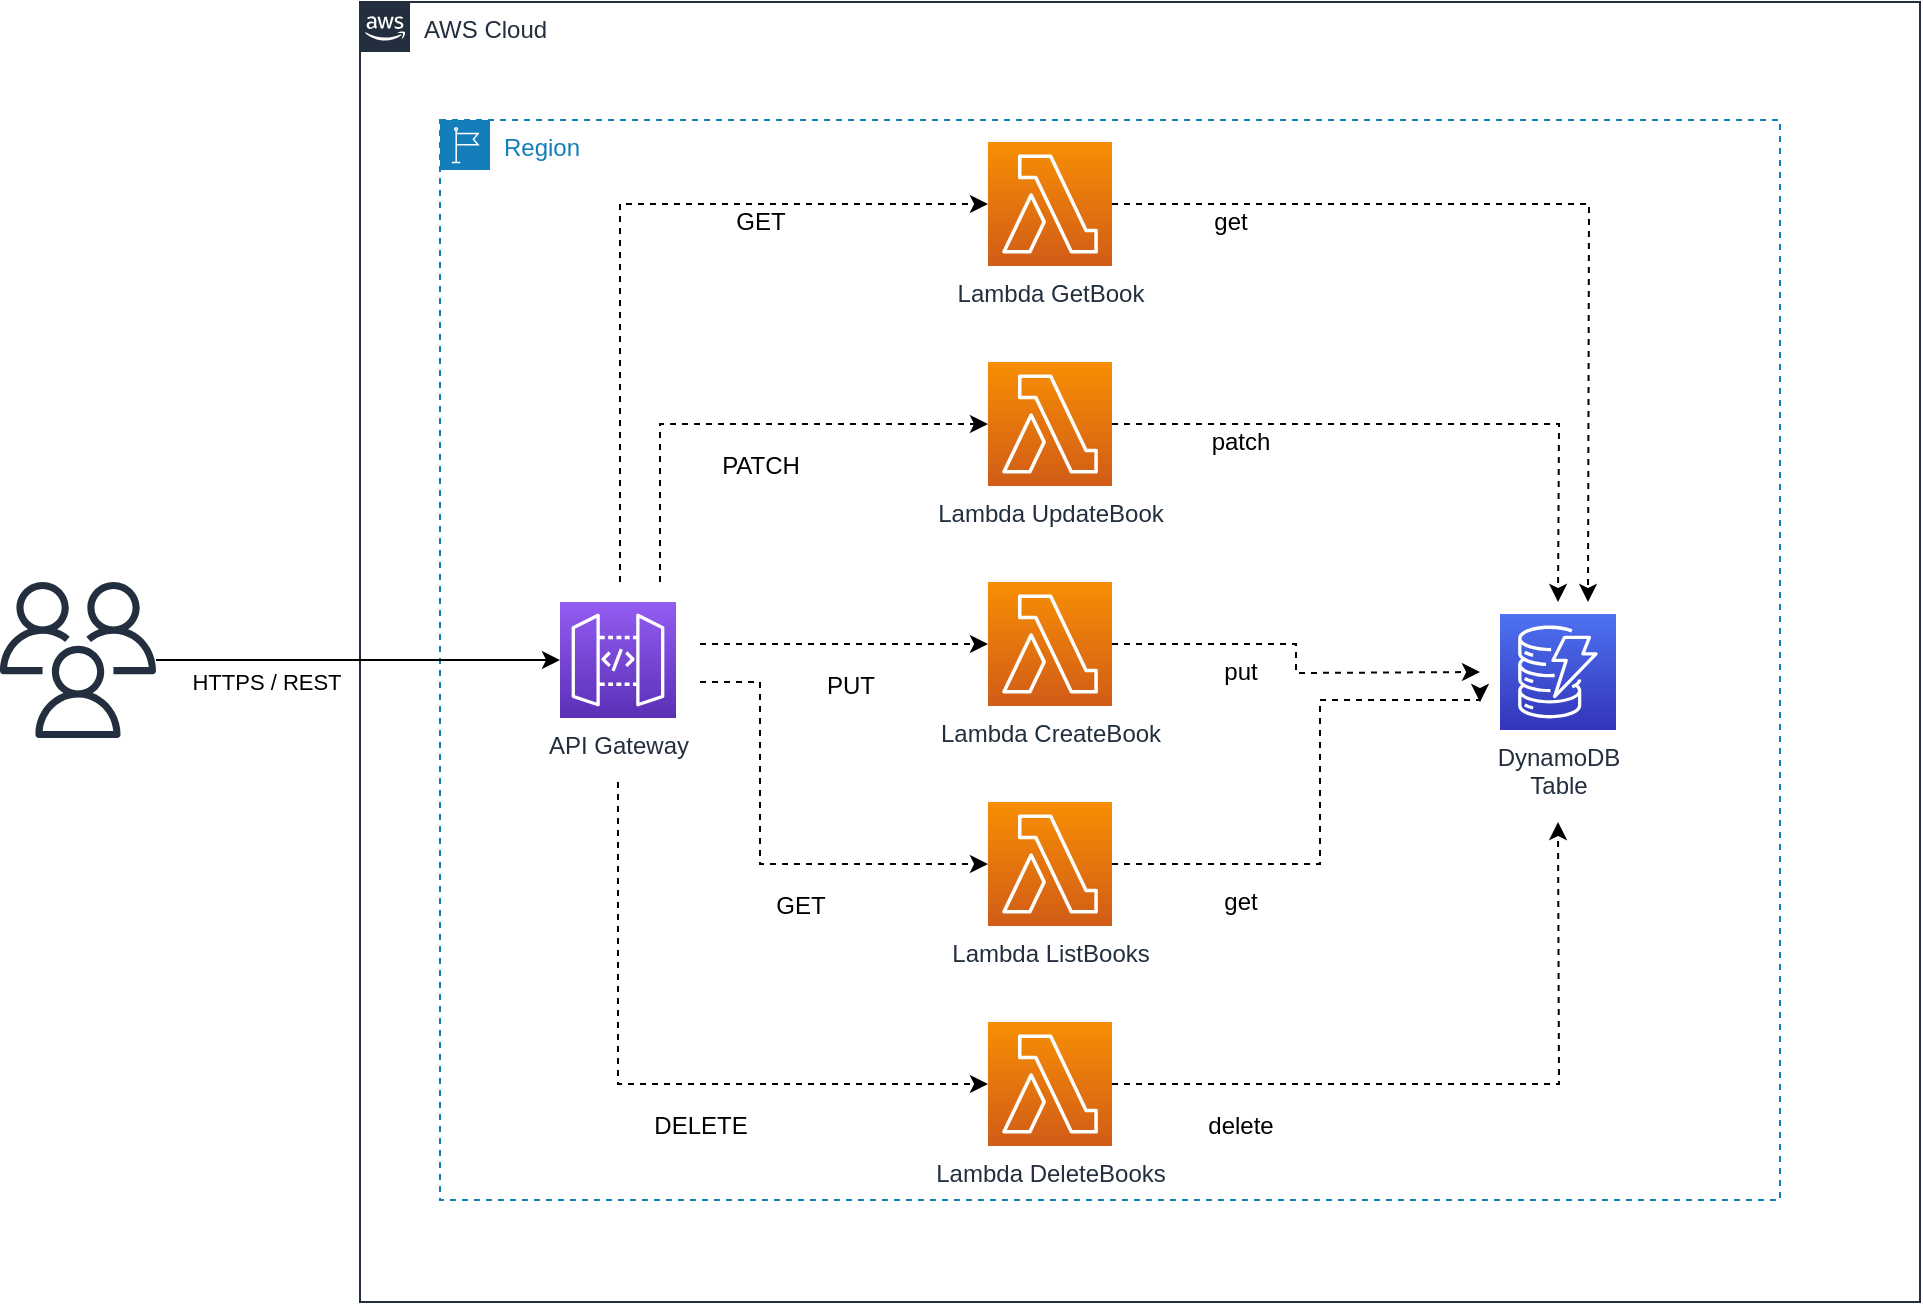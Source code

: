 <mxfile>
    <diagram id="Ht1M8jgEwFfnCIfOTk4-" name="Page-1">
        <mxGraphModel dx="1026" dy="309" grid="1" gridSize="10" guides="1" tooltips="1" connect="1" arrows="1" fold="1" page="1" pageScale="1" pageWidth="1169" pageHeight="827" math="0" shadow="0">
            <root>
                <mxCell id="0"/>
                <mxCell id="1" parent="0"/>
                <mxCell id="FqP7iUfW-RrtiVTPv17M-3" value="Region" style="points=[[0,0],[0.25,0],[0.5,0],[0.75,0],[1,0],[1,0.25],[1,0.5],[1,0.75],[1,1],[0.75,1],[0.5,1],[0.25,1],[0,1],[0,0.75],[0,0.5],[0,0.25]];outlineConnect=0;gradientColor=none;html=1;whiteSpace=wrap;fontSize=12;fontStyle=0;shape=mxgraph.aws4.group;grIcon=mxgraph.aws4.group_region;strokeColor=#147EBA;fillColor=none;verticalAlign=top;align=left;spacingLeft=30;fontColor=#147EBA;dashed=1;" parent="1" vertex="1">
                    <mxGeometry x="280" y="109" width="670" height="540" as="geometry"/>
                </mxCell>
                <mxCell id="UEzPUAAOIrF-is8g5C7q-74" value="AWS Cloud" style="points=[[0,0],[0.25,0],[0.5,0],[0.75,0],[1,0],[1,0.25],[1,0.5],[1,0.75],[1,1],[0.75,1],[0.5,1],[0.25,1],[0,1],[0,0.75],[0,0.5],[0,0.25]];outlineConnect=0;gradientColor=none;html=1;whiteSpace=wrap;fontSize=12;fontStyle=0;shape=mxgraph.aws4.group;grIcon=mxgraph.aws4.group_aws_cloud_alt;strokeColor=#232F3E;fillColor=none;verticalAlign=top;align=left;spacingLeft=30;fontColor=#232F3E;dashed=0;labelBackgroundColor=#ffffff;" parent="1" vertex="1">
                    <mxGeometry x="240" y="50" width="780" height="650" as="geometry"/>
                </mxCell>
                <mxCell id="FqP7iUfW-RrtiVTPv17M-4" style="edgeStyle=orthogonalEdgeStyle;rounded=0;orthogonalLoop=1;jettySize=auto;html=1;" parent="1" source="FqP7iUfW-RrtiVTPv17M-1" target="FqP7iUfW-RrtiVTPv17M-2" edge="1">
                    <mxGeometry relative="1" as="geometry"/>
                </mxCell>
                <mxCell id="FqP7iUfW-RrtiVTPv17M-6" value="HTTPS / REST" style="edgeLabel;html=1;align=center;verticalAlign=middle;resizable=0;points=[];" parent="FqP7iUfW-RrtiVTPv17M-4" vertex="1" connectable="0">
                    <mxGeometry x="-0.357" y="-1" relative="1" as="geometry">
                        <mxPoint x="-10" y="10" as="offset"/>
                    </mxGeometry>
                </mxCell>
                <mxCell id="FqP7iUfW-RrtiVTPv17M-1" value="" style="outlineConnect=0;fontColor=#232F3E;gradientColor=none;fillColor=#232F3E;strokeColor=none;dashed=0;verticalLabelPosition=bottom;verticalAlign=top;align=center;html=1;fontSize=12;fontStyle=0;aspect=fixed;pointerEvents=1;shape=mxgraph.aws4.users;" parent="1" vertex="1">
                    <mxGeometry x="60" y="340" width="78" height="78" as="geometry"/>
                </mxCell>
                <mxCell id="FqP7iUfW-RrtiVTPv17M-16" style="edgeStyle=orthogonalEdgeStyle;rounded=0;orthogonalLoop=1;jettySize=auto;html=1;entryX=0;entryY=0.5;entryDx=0;entryDy=0;entryPerimeter=0;dashed=1;" parent="1" target="FqP7iUfW-RrtiVTPv17M-13" edge="1">
                    <mxGeometry relative="1" as="geometry">
                        <mxPoint x="369" y="440" as="sourcePoint"/>
                        <Array as="points">
                            <mxPoint x="369" y="591"/>
                        </Array>
                    </mxGeometry>
                </mxCell>
                <mxCell id="FqP7iUfW-RrtiVTPv17M-17" style="edgeStyle=orthogonalEdgeStyle;rounded=0;orthogonalLoop=1;jettySize=auto;html=1;entryX=0;entryY=0.5;entryDx=0;entryDy=0;entryPerimeter=0;dashed=1;" parent="1" target="FqP7iUfW-RrtiVTPv17M-12" edge="1">
                    <mxGeometry relative="1" as="geometry">
                        <mxPoint x="410" y="390" as="sourcePoint"/>
                        <Array as="points">
                            <mxPoint x="440" y="390"/>
                            <mxPoint x="440" y="481"/>
                        </Array>
                    </mxGeometry>
                </mxCell>
                <mxCell id="FqP7iUfW-RrtiVTPv17M-18" style="edgeStyle=orthogonalEdgeStyle;rounded=0;orthogonalLoop=1;jettySize=auto;html=1;dashed=1;" parent="1" target="FqP7iUfW-RrtiVTPv17M-11" edge="1">
                    <mxGeometry relative="1" as="geometry">
                        <mxPoint x="410" y="371" as="sourcePoint"/>
                        <Array as="points">
                            <mxPoint x="440" y="371"/>
                            <mxPoint x="440" y="371"/>
                        </Array>
                    </mxGeometry>
                </mxCell>
                <mxCell id="FqP7iUfW-RrtiVTPv17M-19" style="edgeStyle=orthogonalEdgeStyle;rounded=0;orthogonalLoop=1;jettySize=auto;html=1;dashed=1;" parent="1" edge="1">
                    <mxGeometry relative="1" as="geometry">
                        <mxPoint x="390" y="340" as="sourcePoint"/>
                        <mxPoint x="554" y="261" as="targetPoint"/>
                        <Array as="points">
                            <mxPoint x="390" y="261"/>
                        </Array>
                    </mxGeometry>
                </mxCell>
                <mxCell id="FqP7iUfW-RrtiVTPv17M-2" value="API Gateway" style="points=[[0,0,0],[0.25,0,0],[0.5,0,0],[0.75,0,0],[1,0,0],[0,1,0],[0.25,1,0],[0.5,1,0],[0.75,1,0],[1,1,0],[0,0.25,0],[0,0.5,0],[0,0.75,0],[1,0.25,0],[1,0.5,0],[1,0.75,0]];outlineConnect=0;fontColor=#232F3E;gradientColor=#945DF2;gradientDirection=north;fillColor=#5A30B5;strokeColor=#ffffff;dashed=0;verticalLabelPosition=bottom;verticalAlign=top;align=center;html=1;fontSize=12;fontStyle=0;aspect=fixed;shape=mxgraph.aws4.resourceIcon;resIcon=mxgraph.aws4.api_gateway;" parent="1" vertex="1">
                    <mxGeometry x="340" y="350" width="58" height="58" as="geometry"/>
                </mxCell>
                <mxCell id="FqP7iUfW-RrtiVTPv17M-39" style="edgeStyle=orthogonalEdgeStyle;rounded=0;orthogonalLoop=1;jettySize=auto;html=1;dashed=1;" parent="1" source="FqP7iUfW-RrtiVTPv17M-5" edge="1">
                    <mxGeometry relative="1" as="geometry">
                        <mxPoint x="839" y="350" as="targetPoint"/>
                    </mxGeometry>
                </mxCell>
                <mxCell id="FqP7iUfW-RrtiVTPv17M-5" value="Lambda UpdateBook" style="points=[[0,0,0],[0.25,0,0],[0.5,0,0],[0.75,0,0],[1,0,0],[0,1,0],[0.25,1,0],[0.5,1,0],[0.75,1,0],[1,1,0],[0,0.25,0],[0,0.5,0],[0,0.75,0],[1,0.25,0],[1,0.5,0],[1,0.75,0]];outlineConnect=0;fontColor=#232F3E;gradientColor=#F78E04;gradientDirection=north;fillColor=#D05C17;strokeColor=#ffffff;dashed=0;verticalLabelPosition=bottom;verticalAlign=top;align=center;html=1;fontSize=12;fontStyle=0;aspect=fixed;shape=mxgraph.aws4.resourceIcon;resIcon=mxgraph.aws4.lambda;" parent="1" vertex="1">
                    <mxGeometry x="554" y="230" width="62" height="62" as="geometry"/>
                </mxCell>
                <mxCell id="FqP7iUfW-RrtiVTPv17M-38" style="edgeStyle=orthogonalEdgeStyle;rounded=0;orthogonalLoop=1;jettySize=auto;html=1;dashed=1;" parent="1" source="FqP7iUfW-RrtiVTPv17M-10" edge="1">
                    <mxGeometry relative="1" as="geometry">
                        <mxPoint x="854" y="350" as="targetPoint"/>
                    </mxGeometry>
                </mxCell>
                <mxCell id="FqP7iUfW-RrtiVTPv17M-10" value="Lambda GetBook" style="points=[[0,0,0],[0.25,0,0],[0.5,0,0],[0.75,0,0],[1,0,0],[0,1,0],[0.25,1,0],[0.5,1,0],[0.75,1,0],[1,1,0],[0,0.25,0],[0,0.5,0],[0,0.75,0],[1,0.25,0],[1,0.5,0],[1,0.75,0]];outlineConnect=0;fontColor=#232F3E;gradientColor=#F78E04;gradientDirection=north;fillColor=#D05C17;strokeColor=#ffffff;dashed=0;verticalLabelPosition=bottom;verticalAlign=top;align=center;html=1;fontSize=12;fontStyle=0;aspect=fixed;shape=mxgraph.aws4.resourceIcon;resIcon=mxgraph.aws4.lambda;" parent="1" vertex="1">
                    <mxGeometry x="554" y="120" width="62" height="62" as="geometry"/>
                </mxCell>
                <mxCell id="FqP7iUfW-RrtiVTPv17M-32" style="edgeStyle=orthogonalEdgeStyle;rounded=0;orthogonalLoop=1;jettySize=auto;html=1;dashed=1;" parent="1" source="FqP7iUfW-RrtiVTPv17M-11" edge="1">
                    <mxGeometry relative="1" as="geometry">
                        <mxPoint x="800" y="385" as="targetPoint"/>
                    </mxGeometry>
                </mxCell>
                <mxCell id="FqP7iUfW-RrtiVTPv17M-11" value="Lambda CreateBook" style="points=[[0,0,0],[0.25,0,0],[0.5,0,0],[0.75,0,0],[1,0,0],[0,1,0],[0.25,1,0],[0.5,1,0],[0.75,1,0],[1,1,0],[0,0.25,0],[0,0.5,0],[0,0.75,0],[1,0.25,0],[1,0.5,0],[1,0.75,0]];outlineConnect=0;fontColor=#232F3E;gradientColor=#F78E04;gradientDirection=north;fillColor=#D05C17;strokeColor=#ffffff;dashed=0;verticalLabelPosition=bottom;verticalAlign=top;align=center;html=1;fontSize=12;fontStyle=0;aspect=fixed;shape=mxgraph.aws4.resourceIcon;resIcon=mxgraph.aws4.lambda;" parent="1" vertex="1">
                    <mxGeometry x="554" y="340" width="62" height="62" as="geometry"/>
                </mxCell>
                <mxCell id="FqP7iUfW-RrtiVTPv17M-30" style="edgeStyle=orthogonalEdgeStyle;rounded=0;orthogonalLoop=1;jettySize=auto;html=1;dashed=1;" parent="1" source="FqP7iUfW-RrtiVTPv17M-12" edge="1">
                    <mxGeometry relative="1" as="geometry">
                        <mxPoint x="800" y="400" as="targetPoint"/>
                        <Array as="points">
                            <mxPoint x="720" y="481"/>
                            <mxPoint x="720" y="399"/>
                        </Array>
                    </mxGeometry>
                </mxCell>
                <mxCell id="FqP7iUfW-RrtiVTPv17M-12" value="Lambda ListBooks" style="points=[[0,0,0],[0.25,0,0],[0.5,0,0],[0.75,0,0],[1,0,0],[0,1,0],[0.25,1,0],[0.5,1,0],[0.75,1,0],[1,1,0],[0,0.25,0],[0,0.5,0],[0,0.75,0],[1,0.25,0],[1,0.5,0],[1,0.75,0]];outlineConnect=0;fontColor=#232F3E;gradientColor=#F78E04;gradientDirection=north;fillColor=#D05C17;strokeColor=#ffffff;dashed=0;verticalLabelPosition=bottom;verticalAlign=top;align=center;html=1;fontSize=12;fontStyle=0;aspect=fixed;shape=mxgraph.aws4.resourceIcon;resIcon=mxgraph.aws4.lambda;" parent="1" vertex="1">
                    <mxGeometry x="554" y="450" width="62" height="62" as="geometry"/>
                </mxCell>
                <mxCell id="FqP7iUfW-RrtiVTPv17M-31" style="edgeStyle=orthogonalEdgeStyle;rounded=0;orthogonalLoop=1;jettySize=auto;html=1;dashed=1;" parent="1" source="FqP7iUfW-RrtiVTPv17M-13" edge="1">
                    <mxGeometry relative="1" as="geometry">
                        <mxPoint x="839" y="460" as="targetPoint"/>
                    </mxGeometry>
                </mxCell>
                <mxCell id="FqP7iUfW-RrtiVTPv17M-13" value="Lambda DeleteBooks" style="points=[[0,0,0],[0.25,0,0],[0.5,0,0],[0.75,0,0],[1,0,0],[0,1,0],[0.25,1,0],[0.5,1,0],[0.75,1,0],[1,1,0],[0,0.25,0],[0,0.5,0],[0,0.75,0],[1,0.25,0],[1,0.5,0],[1,0.75,0]];outlineConnect=0;fontColor=#232F3E;gradientColor=#F78E04;gradientDirection=north;fillColor=#D05C17;strokeColor=#ffffff;dashed=0;verticalLabelPosition=bottom;verticalAlign=top;align=center;html=1;fontSize=12;fontStyle=0;aspect=fixed;shape=mxgraph.aws4.resourceIcon;resIcon=mxgraph.aws4.lambda;" parent="1" vertex="1">
                    <mxGeometry x="554" y="560" width="62" height="62" as="geometry"/>
                </mxCell>
                <mxCell id="FqP7iUfW-RrtiVTPv17M-20" value="GET" style="text;html=1;align=center;verticalAlign=middle;resizable=0;points=[];autosize=1;strokeColor=none;" parent="1" vertex="1">
                    <mxGeometry x="420" y="150" width="40" height="20" as="geometry"/>
                </mxCell>
                <mxCell id="FqP7iUfW-RrtiVTPv17M-21" style="edgeStyle=orthogonalEdgeStyle;rounded=0;orthogonalLoop=1;jettySize=auto;html=1;dashed=1;entryX=0;entryY=0.5;entryDx=0;entryDy=0;entryPerimeter=0;" parent="1" target="FqP7iUfW-RrtiVTPv17M-10" edge="1">
                    <mxGeometry relative="1" as="geometry">
                        <mxPoint x="370" y="340" as="sourcePoint"/>
                        <mxPoint x="564" y="271" as="targetPoint"/>
                        <Array as="points">
                            <mxPoint x="370" y="151"/>
                        </Array>
                    </mxGeometry>
                </mxCell>
                <mxCell id="FqP7iUfW-RrtiVTPv17M-23" value="PATCH" style="text;html=1;align=center;verticalAlign=middle;resizable=0;points=[];autosize=1;strokeColor=none;" parent="1" vertex="1">
                    <mxGeometry x="415" y="272" width="50" height="20" as="geometry"/>
                </mxCell>
                <mxCell id="FqP7iUfW-RrtiVTPv17M-24" value="PUT" style="text;html=1;align=center;verticalAlign=middle;resizable=0;points=[];autosize=1;strokeColor=none;" parent="1" vertex="1">
                    <mxGeometry x="465" y="382" width="40" height="20" as="geometry"/>
                </mxCell>
                <mxCell id="FqP7iUfW-RrtiVTPv17M-25" value="GET" style="text;html=1;align=center;verticalAlign=middle;resizable=0;points=[];autosize=1;strokeColor=none;" parent="1" vertex="1">
                    <mxGeometry x="440" y="492" width="40" height="20" as="geometry"/>
                </mxCell>
                <mxCell id="FqP7iUfW-RrtiVTPv17M-26" value="DELETE" style="text;html=1;align=center;verticalAlign=middle;resizable=0;points=[];autosize=1;strokeColor=none;" parent="1" vertex="1">
                    <mxGeometry x="380" y="602" width="60" height="20" as="geometry"/>
                </mxCell>
                <mxCell id="FqP7iUfW-RrtiVTPv17M-27" value="DynamoDB &lt;br&gt;Table" style="points=[[0,0,0],[0.25,0,0],[0.5,0,0],[0.75,0,0],[1,0,0],[0,1,0],[0.25,1,0],[0.5,1,0],[0.75,1,0],[1,1,0],[0,0.25,0],[0,0.5,0],[0,0.75,0],[1,0.25,0],[1,0.5,0],[1,0.75,0]];outlineConnect=0;fontColor=#232F3E;gradientColor=#4D72F3;gradientDirection=north;fillColor=#3334B9;strokeColor=#ffffff;dashed=0;verticalLabelPosition=bottom;verticalAlign=top;align=center;html=1;fontSize=12;fontStyle=0;aspect=fixed;shape=mxgraph.aws4.resourceIcon;resIcon=mxgraph.aws4.dynamodb;" parent="1" vertex="1">
                    <mxGeometry x="810" y="356" width="58" height="58" as="geometry"/>
                </mxCell>
                <mxCell id="FqP7iUfW-RrtiVTPv17M-33" value="patch" style="text;html=1;align=center;verticalAlign=middle;resizable=0;points=[];autosize=1;strokeColor=none;" parent="1" vertex="1">
                    <mxGeometry x="660" y="260" width="40" height="20" as="geometry"/>
                </mxCell>
                <mxCell id="FqP7iUfW-RrtiVTPv17M-34" value="put" style="text;html=1;align=center;verticalAlign=middle;resizable=0;points=[];autosize=1;strokeColor=none;" parent="1" vertex="1">
                    <mxGeometry x="665" y="375" width="30" height="20" as="geometry"/>
                </mxCell>
                <mxCell id="FqP7iUfW-RrtiVTPv17M-36" value="get" style="text;html=1;align=center;verticalAlign=middle;resizable=0;points=[];autosize=1;strokeColor=none;" parent="1" vertex="1">
                    <mxGeometry x="665" y="490" width="30" height="20" as="geometry"/>
                </mxCell>
                <mxCell id="FqP7iUfW-RrtiVTPv17M-37" value="delete" style="text;html=1;align=center;verticalAlign=middle;resizable=0;points=[];autosize=1;strokeColor=none;" parent="1" vertex="1">
                    <mxGeometry x="655" y="602" width="50" height="20" as="geometry"/>
                </mxCell>
                <mxCell id="3" value="get" style="text;html=1;align=center;verticalAlign=middle;resizable=0;points=[];autosize=1;strokeColor=none;" vertex="1" parent="1">
                    <mxGeometry x="660" y="150" width="30" height="20" as="geometry"/>
                </mxCell>
            </root>
        </mxGraphModel>
    </diagram>
</mxfile>